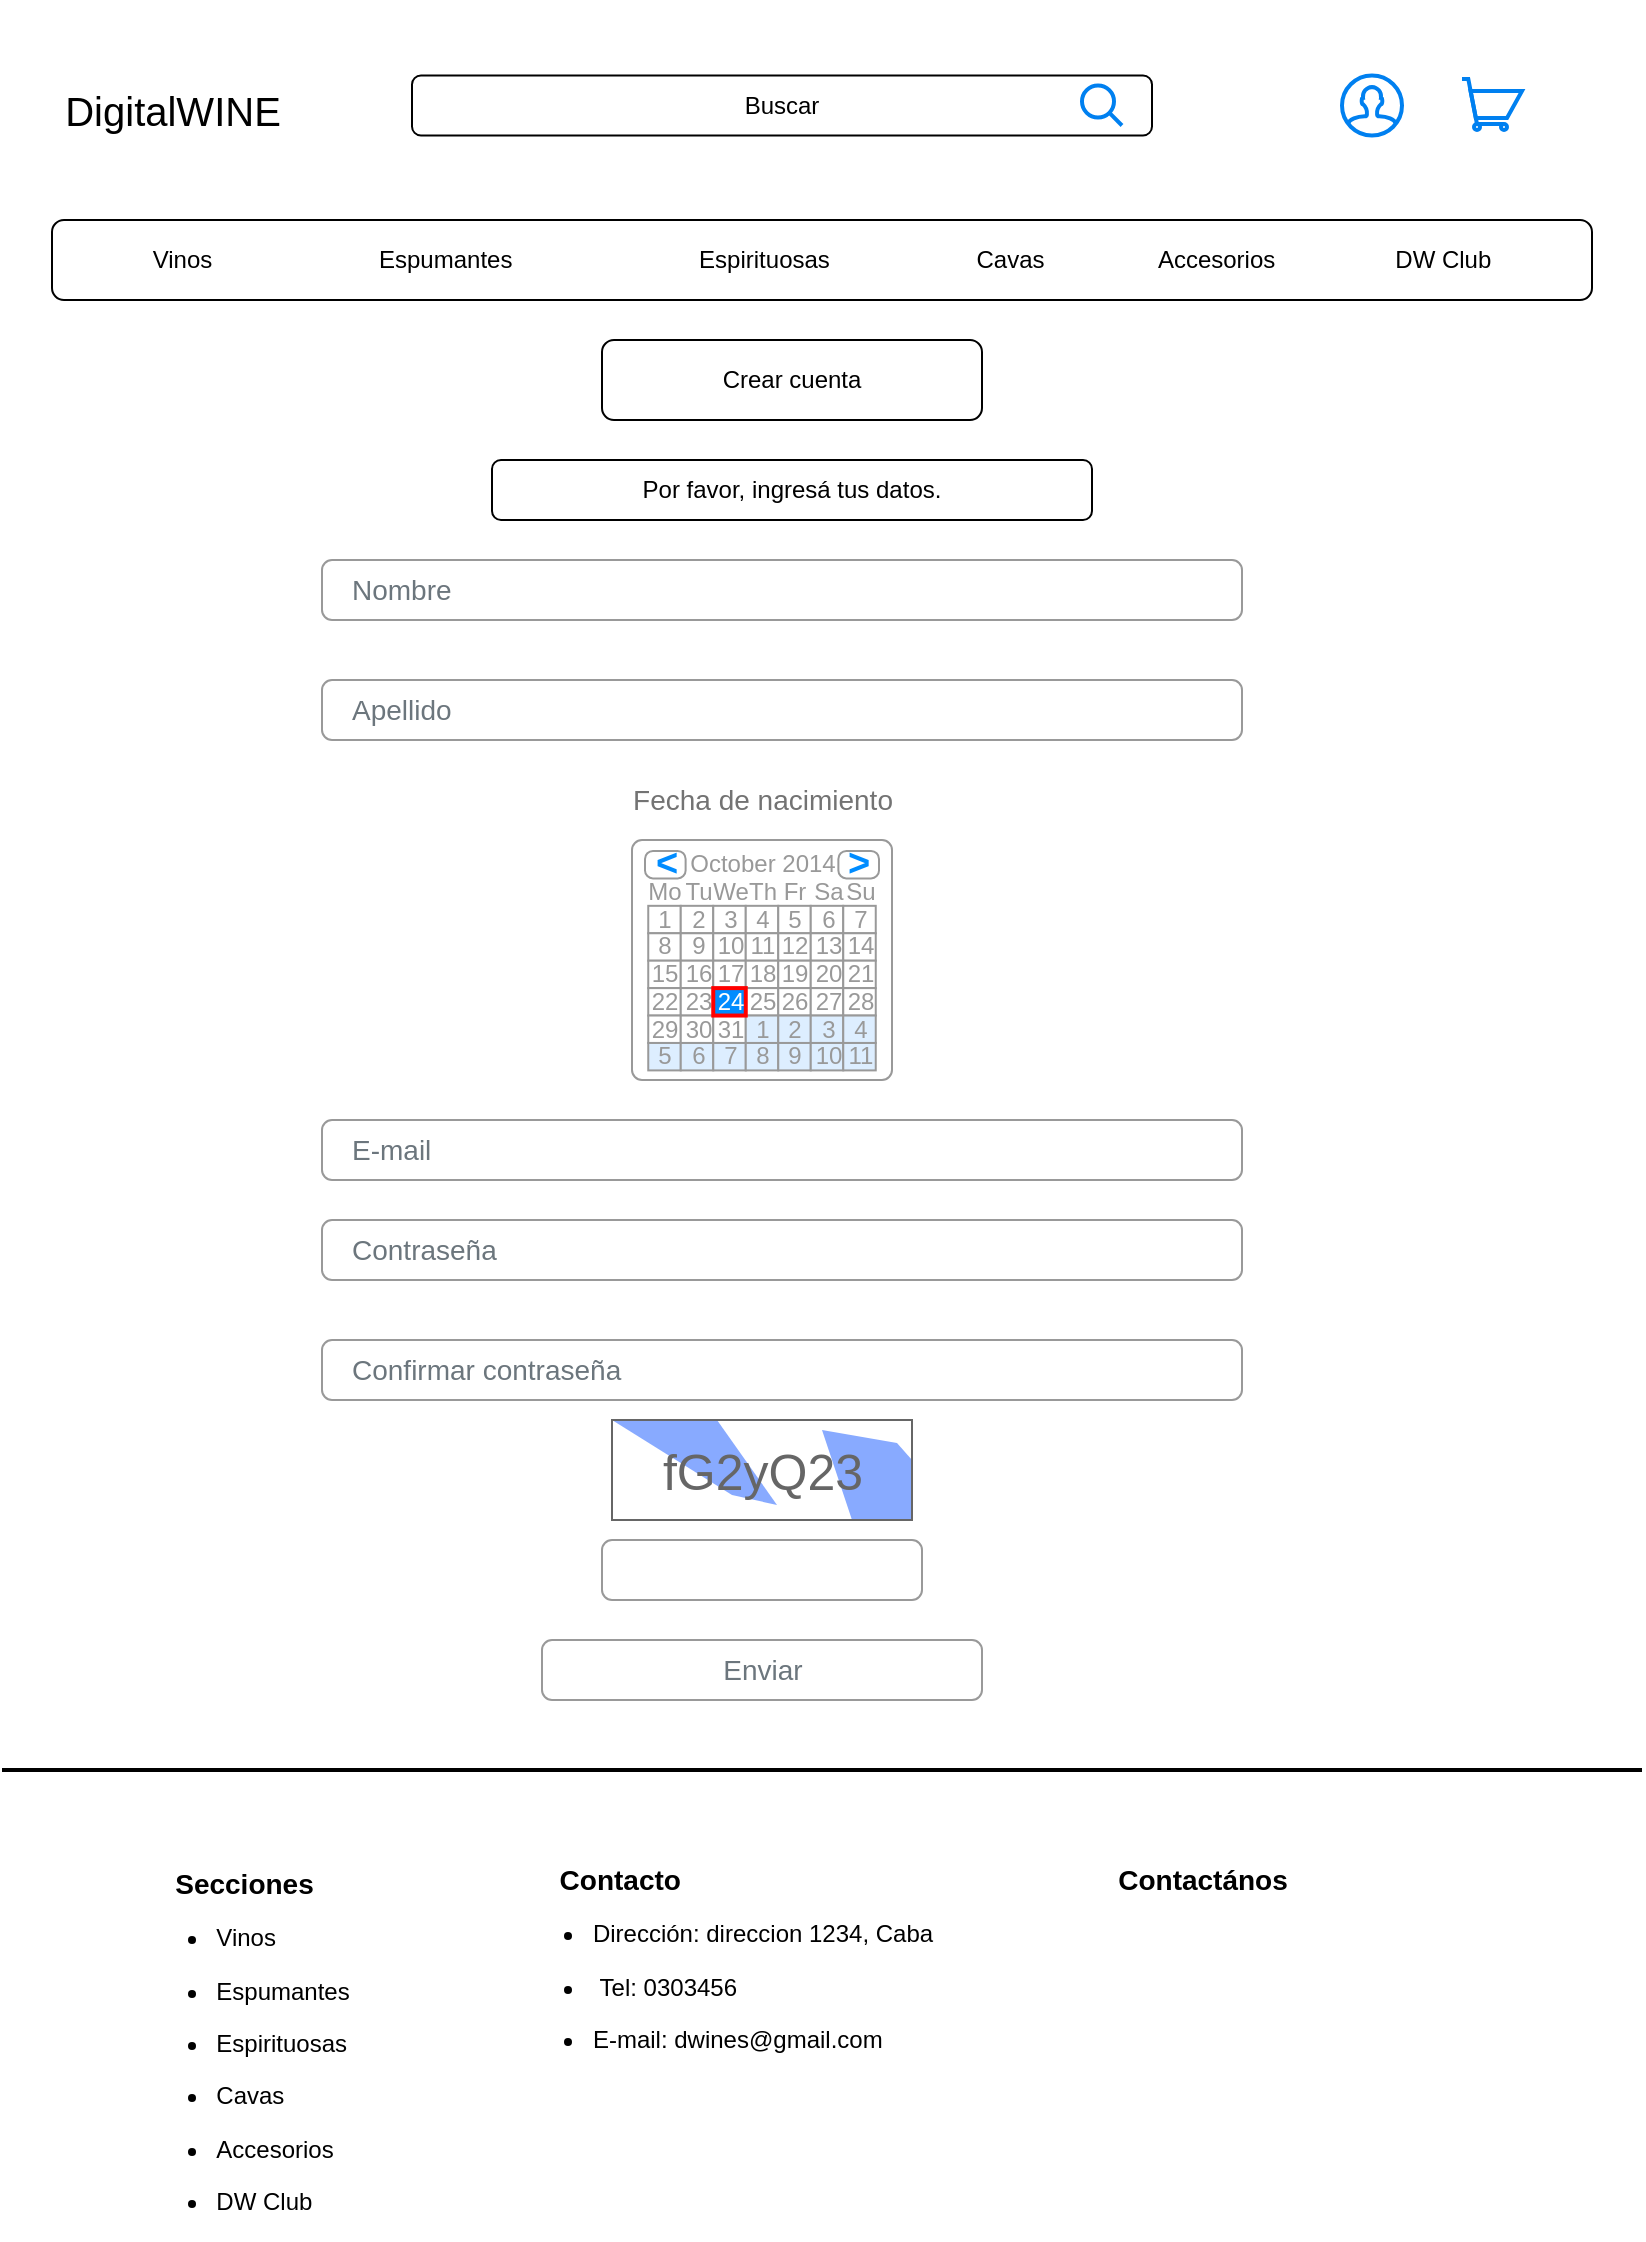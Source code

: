 <mxfile version="13.7.7" type="google"><diagram id="uX_7F3G23CK-1NaL5zkk" name="Page-1"><mxGraphModel dx="1695" dy="450" grid="1" gridSize="10" guides="1" tooltips="1" connect="1" arrows="1" fold="1" page="1" pageScale="1" pageWidth="827" pageHeight="1169" math="0" shadow="0"><root><mxCell id="0"/><mxCell id="1" parent="0"/><mxCell id="Ohx7WnaDfUbPwnBdeVOO-9" value="Crear cuenta" style="rounded=1;whiteSpace=wrap;html=1;" parent="1" vertex="1"><mxGeometry x="300" y="190" width="190" height="40" as="geometry"/></mxCell><mxCell id="Ohx7WnaDfUbPwnBdeVOO-10" value="Por favor, ingresá tus datos." style="rounded=1;whiteSpace=wrap;html=1;" parent="1" vertex="1"><mxGeometry x="245" y="250" width="300" height="30" as="geometry"/></mxCell><mxCell id="Ohx7WnaDfUbPwnBdeVOO-11" value="Nombre" style="html=1;shadow=0;dashed=0;shape=mxgraph.bootstrap.rrect;rSize=5;fillColor=none;strokeColor=#999999;align=left;spacing=15;fontSize=14;fontColor=#6C767D;" parent="1" vertex="1"><mxGeometry x="160" y="300" width="460" height="30" as="geometry"/></mxCell><mxCell id="Ohx7WnaDfUbPwnBdeVOO-12" value="&lt;font style=&quot;vertical-align: inherit&quot;&gt;&lt;font style=&quot;vertical-align: inherit&quot;&gt;Apellido&lt;/font&gt;&lt;/font&gt;" style="html=1;shadow=0;dashed=0;shape=mxgraph.bootstrap.rrect;rSize=5;fillColor=none;strokeColor=#999999;align=left;spacing=15;fontSize=14;fontColor=#6C767D;" parent="1" vertex="1"><mxGeometry x="160" y="360" width="460" height="30" as="geometry"/></mxCell><mxCell id="X_LoDRDnMtSPJP4H3cEc-1" value="E-mail" style="html=1;shadow=0;dashed=0;shape=mxgraph.bootstrap.rrect;rSize=5;fillColor=none;strokeColor=#999999;align=left;spacing=15;fontSize=14;fontColor=#6C767D;" parent="1" vertex="1"><mxGeometry x="160" y="580" width="460" height="30" as="geometry"/></mxCell><mxCell id="X_LoDRDnMtSPJP4H3cEc-3" value="Contraseña" style="html=1;shadow=0;dashed=0;shape=mxgraph.bootstrap.rrect;rSize=5;fillColor=none;strokeColor=#999999;align=left;spacing=15;fontSize=14;fontColor=#6C767D;" parent="1" vertex="1"><mxGeometry x="160" y="630" width="460" height="30" as="geometry"/></mxCell><mxCell id="X_LoDRDnMtSPJP4H3cEc-4" value="Confirmar contraseña" style="html=1;shadow=0;dashed=0;shape=mxgraph.bootstrap.rrect;rSize=5;fillColor=none;strokeColor=#999999;align=left;spacing=15;fontSize=14;fontColor=#6C767D;" parent="1" vertex="1"><mxGeometry x="160" y="690" width="460" height="30" as="geometry"/></mxCell><mxCell id="X_LoDRDnMtSPJP4H3cEc-5" value="Enviar" style="html=1;shadow=0;dashed=0;shape=mxgraph.bootstrap.rrect;rSize=5;fillColor=none;strokeColor=#999999;align=center;spacing=15;fontSize=14;fontColor=#6C767D;" parent="1" vertex="1"><mxGeometry x="270" y="840" width="220" height="30" as="geometry"/></mxCell><mxCell id="VWlo8oXliQKv7Xbw3sRm-1" value="" style="strokeWidth=1;shadow=0;dashed=0;align=center;html=1;shape=mxgraph.mockup.forms.rrect;rSize=5;strokeColor=#999999;fillColor=#ffffff;" parent="1" vertex="1"><mxGeometry x="315" y="440" width="130" height="120" as="geometry"/></mxCell><mxCell id="VWlo8oXliQKv7Xbw3sRm-2" value="October 2014" style="strokeWidth=1;shadow=0;dashed=0;align=center;html=1;shape=mxgraph.mockup.forms.anchor;fontColor=#999999;" parent="VWlo8oXliQKv7Xbw3sRm-1" vertex="1"><mxGeometry x="24.375" y="5.486" width="81.25" height="13.714" as="geometry"/></mxCell><mxCell id="VWlo8oXliQKv7Xbw3sRm-3" value="&lt;" style="strokeWidth=1;shadow=0;dashed=0;align=center;html=1;shape=mxgraph.mockup.forms.rrect;rSize=4;strokeColor=#999999;fontColor=#008cff;fontSize=19;fontStyle=1;" parent="VWlo8oXliQKv7Xbw3sRm-1" vertex="1"><mxGeometry x="6.5" y="5.486" width="20.312" height="13.714" as="geometry"/></mxCell><mxCell id="VWlo8oXliQKv7Xbw3sRm-4" value="&gt;" style="strokeWidth=1;shadow=0;dashed=0;align=center;html=1;shape=mxgraph.mockup.forms.rrect;rSize=4;strokeColor=#999999;fontColor=#008cff;fontSize=19;fontStyle=1;" parent="VWlo8oXliQKv7Xbw3sRm-1" vertex="1"><mxGeometry x="103.188" y="5.486" width="20.312" height="13.714" as="geometry"/></mxCell><mxCell id="VWlo8oXliQKv7Xbw3sRm-5" value="Mo" style="strokeWidth=1;shadow=0;dashed=0;align=center;html=1;shape=mxgraph.mockup.forms.anchor;fontColor=#999999;" parent="VWlo8oXliQKv7Xbw3sRm-1" vertex="1"><mxGeometry x="8.125" y="19.2" width="16.25" height="13.714" as="geometry"/></mxCell><mxCell id="VWlo8oXliQKv7Xbw3sRm-6" value="Tu" style="strokeWidth=1;shadow=0;dashed=0;align=center;html=1;shape=mxgraph.mockup.forms.anchor;fontColor=#999999;" parent="VWlo8oXliQKv7Xbw3sRm-1" vertex="1"><mxGeometry x="24.375" y="19.2" width="16.25" height="13.714" as="geometry"/></mxCell><mxCell id="VWlo8oXliQKv7Xbw3sRm-7" value="We" style="strokeWidth=1;shadow=0;dashed=0;align=center;html=1;shape=mxgraph.mockup.forms.anchor;fontColor=#999999;" parent="VWlo8oXliQKv7Xbw3sRm-1" vertex="1"><mxGeometry x="40.625" y="19.2" width="16.25" height="13.714" as="geometry"/></mxCell><mxCell id="VWlo8oXliQKv7Xbw3sRm-8" value="Th" style="strokeWidth=1;shadow=0;dashed=0;align=center;html=1;shape=mxgraph.mockup.forms.anchor;fontColor=#999999;" parent="VWlo8oXliQKv7Xbw3sRm-1" vertex="1"><mxGeometry x="56.875" y="19.2" width="16.25" height="13.714" as="geometry"/></mxCell><mxCell id="VWlo8oXliQKv7Xbw3sRm-9" value="Fr" style="strokeWidth=1;shadow=0;dashed=0;align=center;html=1;shape=mxgraph.mockup.forms.anchor;fontColor=#999999;" parent="VWlo8oXliQKv7Xbw3sRm-1" vertex="1"><mxGeometry x="73.125" y="19.2" width="16.25" height="13.714" as="geometry"/></mxCell><mxCell id="VWlo8oXliQKv7Xbw3sRm-10" value="Sa" style="strokeWidth=1;shadow=0;dashed=0;align=center;html=1;shape=mxgraph.mockup.forms.anchor;fontColor=#999999;" parent="VWlo8oXliQKv7Xbw3sRm-1" vertex="1"><mxGeometry x="89.375" y="19.2" width="16.25" height="13.714" as="geometry"/></mxCell><mxCell id="VWlo8oXliQKv7Xbw3sRm-11" value="Su" style="strokeWidth=1;shadow=0;dashed=0;align=center;html=1;shape=mxgraph.mockup.forms.anchor;fontColor=#999999;" parent="VWlo8oXliQKv7Xbw3sRm-1" vertex="1"><mxGeometry x="105.625" y="19.2" width="16.25" height="13.714" as="geometry"/></mxCell><mxCell id="VWlo8oXliQKv7Xbw3sRm-12" value="1" style="strokeWidth=1;shadow=0;dashed=0;align=center;html=1;shape=mxgraph.mockup.forms.rrect;rSize=0;strokeColor=#999999;fontColor=#999999;" parent="VWlo8oXliQKv7Xbw3sRm-1" vertex="1"><mxGeometry x="8.125" y="32.914" width="16.25" height="13.714" as="geometry"/></mxCell><mxCell id="VWlo8oXliQKv7Xbw3sRm-13" value="2" style="strokeWidth=1;shadow=0;dashed=0;align=center;html=1;shape=mxgraph.mockup.forms.rrect;rSize=0;strokeColor=#999999;fontColor=#999999;" parent="VWlo8oXliQKv7Xbw3sRm-1" vertex="1"><mxGeometry x="24.375" y="32.914" width="16.25" height="13.714" as="geometry"/></mxCell><mxCell id="VWlo8oXliQKv7Xbw3sRm-14" value="3" style="strokeWidth=1;shadow=0;dashed=0;align=center;html=1;shape=mxgraph.mockup.forms.rrect;rSize=0;strokeColor=#999999;fontColor=#999999;" parent="VWlo8oXliQKv7Xbw3sRm-1" vertex="1"><mxGeometry x="40.625" y="32.914" width="16.25" height="13.714" as="geometry"/></mxCell><mxCell id="VWlo8oXliQKv7Xbw3sRm-15" value="4" style="strokeWidth=1;shadow=0;dashed=0;align=center;html=1;shape=mxgraph.mockup.forms.rrect;rSize=0;strokeColor=#999999;fontColor=#999999;" parent="VWlo8oXliQKv7Xbw3sRm-1" vertex="1"><mxGeometry x="56.875" y="32.914" width="16.25" height="13.714" as="geometry"/></mxCell><mxCell id="VWlo8oXliQKv7Xbw3sRm-16" value="5" style="strokeWidth=1;shadow=0;dashed=0;align=center;html=1;shape=mxgraph.mockup.forms.rrect;rSize=0;strokeColor=#999999;fontColor=#999999;" parent="VWlo8oXliQKv7Xbw3sRm-1" vertex="1"><mxGeometry x="73.125" y="32.914" width="16.25" height="13.714" as="geometry"/></mxCell><mxCell id="VWlo8oXliQKv7Xbw3sRm-17" value="6" style="strokeWidth=1;shadow=0;dashed=0;align=center;html=1;shape=mxgraph.mockup.forms.rrect;rSize=0;strokeColor=#999999;fontColor=#999999;" parent="VWlo8oXliQKv7Xbw3sRm-1" vertex="1"><mxGeometry x="89.375" y="32.914" width="16.25" height="13.714" as="geometry"/></mxCell><mxCell id="VWlo8oXliQKv7Xbw3sRm-18" value="7" style="strokeWidth=1;shadow=0;dashed=0;align=center;html=1;shape=mxgraph.mockup.forms.rrect;rSize=0;strokeColor=#999999;fontColor=#999999;" parent="VWlo8oXliQKv7Xbw3sRm-1" vertex="1"><mxGeometry x="105.625" y="32.914" width="16.25" height="13.714" as="geometry"/></mxCell><mxCell id="VWlo8oXliQKv7Xbw3sRm-19" value="8" style="strokeWidth=1;shadow=0;dashed=0;align=center;html=1;shape=mxgraph.mockup.forms.rrect;rSize=0;strokeColor=#999999;fontColor=#999999;" parent="VWlo8oXliQKv7Xbw3sRm-1" vertex="1"><mxGeometry x="8.125" y="46.629" width="16.25" height="13.714" as="geometry"/></mxCell><mxCell id="VWlo8oXliQKv7Xbw3sRm-20" value="9" style="strokeWidth=1;shadow=0;dashed=0;align=center;html=1;shape=mxgraph.mockup.forms.rrect;rSize=0;strokeColor=#999999;fontColor=#999999;" parent="VWlo8oXliQKv7Xbw3sRm-1" vertex="1"><mxGeometry x="24.375" y="46.629" width="16.25" height="13.714" as="geometry"/></mxCell><mxCell id="VWlo8oXliQKv7Xbw3sRm-21" value="10" style="strokeWidth=1;shadow=0;dashed=0;align=center;html=1;shape=mxgraph.mockup.forms.rrect;rSize=0;strokeColor=#999999;fontColor=#999999;" parent="VWlo8oXliQKv7Xbw3sRm-1" vertex="1"><mxGeometry x="40.625" y="46.629" width="16.25" height="13.714" as="geometry"/></mxCell><mxCell id="VWlo8oXliQKv7Xbw3sRm-22" value="11" style="strokeWidth=1;shadow=0;dashed=0;align=center;html=1;shape=mxgraph.mockup.forms.rrect;rSize=0;strokeColor=#999999;fontColor=#999999;" parent="VWlo8oXliQKv7Xbw3sRm-1" vertex="1"><mxGeometry x="56.875" y="46.629" width="16.25" height="13.714" as="geometry"/></mxCell><mxCell id="VWlo8oXliQKv7Xbw3sRm-23" value="12" style="strokeWidth=1;shadow=0;dashed=0;align=center;html=1;shape=mxgraph.mockup.forms.rrect;rSize=0;strokeColor=#999999;fontColor=#999999;" parent="VWlo8oXliQKv7Xbw3sRm-1" vertex="1"><mxGeometry x="73.125" y="46.629" width="16.25" height="13.714" as="geometry"/></mxCell><mxCell id="VWlo8oXliQKv7Xbw3sRm-24" value="13" style="strokeWidth=1;shadow=0;dashed=0;align=center;html=1;shape=mxgraph.mockup.forms.rrect;rSize=0;strokeColor=#999999;fontColor=#999999;" parent="VWlo8oXliQKv7Xbw3sRm-1" vertex="1"><mxGeometry x="89.375" y="46.629" width="16.25" height="13.714" as="geometry"/></mxCell><mxCell id="VWlo8oXliQKv7Xbw3sRm-25" value="14" style="strokeWidth=1;shadow=0;dashed=0;align=center;html=1;shape=mxgraph.mockup.forms.rrect;rSize=0;strokeColor=#999999;fontColor=#999999;" parent="VWlo8oXliQKv7Xbw3sRm-1" vertex="1"><mxGeometry x="105.625" y="46.629" width="16.25" height="13.714" as="geometry"/></mxCell><mxCell id="VWlo8oXliQKv7Xbw3sRm-26" value="15" style="strokeWidth=1;shadow=0;dashed=0;align=center;html=1;shape=mxgraph.mockup.forms.rrect;rSize=0;strokeColor=#999999;fontColor=#999999;" parent="VWlo8oXliQKv7Xbw3sRm-1" vertex="1"><mxGeometry x="8.125" y="60.343" width="16.25" height="13.714" as="geometry"/></mxCell><mxCell id="VWlo8oXliQKv7Xbw3sRm-27" value="16" style="strokeWidth=1;shadow=0;dashed=0;align=center;html=1;shape=mxgraph.mockup.forms.rrect;rSize=0;strokeColor=#999999;fontColor=#999999;" parent="VWlo8oXliQKv7Xbw3sRm-1" vertex="1"><mxGeometry x="24.375" y="60.343" width="16.25" height="13.714" as="geometry"/></mxCell><mxCell id="VWlo8oXliQKv7Xbw3sRm-28" value="17" style="strokeWidth=1;shadow=0;dashed=0;align=center;html=1;shape=mxgraph.mockup.forms.rrect;rSize=0;strokeColor=#999999;fontColor=#999999;" parent="VWlo8oXliQKv7Xbw3sRm-1" vertex="1"><mxGeometry x="40.625" y="60.343" width="16.25" height="13.714" as="geometry"/></mxCell><mxCell id="VWlo8oXliQKv7Xbw3sRm-29" value="18" style="strokeWidth=1;shadow=0;dashed=0;align=center;html=1;shape=mxgraph.mockup.forms.rrect;rSize=0;strokeColor=#999999;fontColor=#999999;" parent="VWlo8oXliQKv7Xbw3sRm-1" vertex="1"><mxGeometry x="56.875" y="60.343" width="16.25" height="13.714" as="geometry"/></mxCell><mxCell id="VWlo8oXliQKv7Xbw3sRm-30" value="19" style="strokeWidth=1;shadow=0;dashed=0;align=center;html=1;shape=mxgraph.mockup.forms.rrect;rSize=0;strokeColor=#999999;fontColor=#999999;" parent="VWlo8oXliQKv7Xbw3sRm-1" vertex="1"><mxGeometry x="73.125" y="60.343" width="16.25" height="13.714" as="geometry"/></mxCell><mxCell id="VWlo8oXliQKv7Xbw3sRm-31" value="20" style="strokeWidth=1;shadow=0;dashed=0;align=center;html=1;shape=mxgraph.mockup.forms.rrect;rSize=0;strokeColor=#999999;fontColor=#999999;" parent="VWlo8oXliQKv7Xbw3sRm-1" vertex="1"><mxGeometry x="89.375" y="60.343" width="16.25" height="13.714" as="geometry"/></mxCell><mxCell id="VWlo8oXliQKv7Xbw3sRm-32" value="21" style="strokeWidth=1;shadow=0;dashed=0;align=center;html=1;shape=mxgraph.mockup.forms.rrect;rSize=0;strokeColor=#999999;fontColor=#999999;" parent="VWlo8oXliQKv7Xbw3sRm-1" vertex="1"><mxGeometry x="105.625" y="60.343" width="16.25" height="13.714" as="geometry"/></mxCell><mxCell id="VWlo8oXliQKv7Xbw3sRm-33" value="22" style="strokeWidth=1;shadow=0;dashed=0;align=center;html=1;shape=mxgraph.mockup.forms.rrect;rSize=0;strokeColor=#999999;fontColor=#999999;" parent="VWlo8oXliQKv7Xbw3sRm-1" vertex="1"><mxGeometry x="8.125" y="74.057" width="16.25" height="13.714" as="geometry"/></mxCell><mxCell id="VWlo8oXliQKv7Xbw3sRm-34" value="23" style="strokeWidth=1;shadow=0;dashed=0;align=center;html=1;shape=mxgraph.mockup.forms.rrect;rSize=0;strokeColor=#999999;fontColor=#999999;" parent="VWlo8oXliQKv7Xbw3sRm-1" vertex="1"><mxGeometry x="24.375" y="74.057" width="16.25" height="13.714" as="geometry"/></mxCell><mxCell id="VWlo8oXliQKv7Xbw3sRm-35" value="25" style="strokeWidth=1;shadow=0;dashed=0;align=center;html=1;shape=mxgraph.mockup.forms.rrect;rSize=0;strokeColor=#999999;fontColor=#999999;" parent="VWlo8oXliQKv7Xbw3sRm-1" vertex="1"><mxGeometry x="56.875" y="74.057" width="16.25" height="13.714" as="geometry"/></mxCell><mxCell id="VWlo8oXliQKv7Xbw3sRm-36" value="26" style="strokeWidth=1;shadow=0;dashed=0;align=center;html=1;shape=mxgraph.mockup.forms.rrect;rSize=0;strokeColor=#999999;fontColor=#999999;" parent="VWlo8oXliQKv7Xbw3sRm-1" vertex="1"><mxGeometry x="73.125" y="74.057" width="16.25" height="13.714" as="geometry"/></mxCell><mxCell id="VWlo8oXliQKv7Xbw3sRm-37" value="27" style="strokeWidth=1;shadow=0;dashed=0;align=center;html=1;shape=mxgraph.mockup.forms.rrect;rSize=0;strokeColor=#999999;fontColor=#999999;" parent="VWlo8oXliQKv7Xbw3sRm-1" vertex="1"><mxGeometry x="89.375" y="74.057" width="16.25" height="13.714" as="geometry"/></mxCell><mxCell id="VWlo8oXliQKv7Xbw3sRm-38" value="28" style="strokeWidth=1;shadow=0;dashed=0;align=center;html=1;shape=mxgraph.mockup.forms.rrect;rSize=0;strokeColor=#999999;fontColor=#999999;" parent="VWlo8oXliQKv7Xbw3sRm-1" vertex="1"><mxGeometry x="105.625" y="74.057" width="16.25" height="13.714" as="geometry"/></mxCell><mxCell id="VWlo8oXliQKv7Xbw3sRm-39" value="29" style="strokeWidth=1;shadow=0;dashed=0;align=center;html=1;shape=mxgraph.mockup.forms.rrect;rSize=0;strokeColor=#999999;fontColor=#999999;" parent="VWlo8oXliQKv7Xbw3sRm-1" vertex="1"><mxGeometry x="8.125" y="87.771" width="16.25" height="13.714" as="geometry"/></mxCell><mxCell id="VWlo8oXliQKv7Xbw3sRm-40" value="30" style="strokeWidth=1;shadow=0;dashed=0;align=center;html=1;shape=mxgraph.mockup.forms.rrect;rSize=0;strokeColor=#999999;fontColor=#999999;" parent="VWlo8oXliQKv7Xbw3sRm-1" vertex="1"><mxGeometry x="24.375" y="87.771" width="16.25" height="13.714" as="geometry"/></mxCell><mxCell id="VWlo8oXliQKv7Xbw3sRm-41" value="31" style="strokeWidth=1;shadow=0;dashed=0;align=center;html=1;shape=mxgraph.mockup.forms.rrect;rSize=0;strokeColor=#999999;fontColor=#999999;" parent="VWlo8oXliQKv7Xbw3sRm-1" vertex="1"><mxGeometry x="40.625" y="87.771" width="16.25" height="13.714" as="geometry"/></mxCell><mxCell id="VWlo8oXliQKv7Xbw3sRm-42" value="1" style="strokeWidth=1;shadow=0;dashed=0;align=center;html=1;shape=mxgraph.mockup.forms.rrect;rSize=0;strokeColor=#999999;fontColor=#999999;fillColor=#ddeeff;" parent="VWlo8oXliQKv7Xbw3sRm-1" vertex="1"><mxGeometry x="56.875" y="87.771" width="16.25" height="13.714" as="geometry"/></mxCell><mxCell id="VWlo8oXliQKv7Xbw3sRm-43" value="2" style="strokeWidth=1;shadow=0;dashed=0;align=center;html=1;shape=mxgraph.mockup.forms.rrect;rSize=0;strokeColor=#999999;fontColor=#999999;fillColor=#ddeeff;" parent="VWlo8oXliQKv7Xbw3sRm-1" vertex="1"><mxGeometry x="73.125" y="87.771" width="16.25" height="13.714" as="geometry"/></mxCell><mxCell id="VWlo8oXliQKv7Xbw3sRm-44" value="3" style="strokeWidth=1;shadow=0;dashed=0;align=center;html=1;shape=mxgraph.mockup.forms.rrect;rSize=0;strokeColor=#999999;fontColor=#999999;fillColor=#ddeeff;" parent="VWlo8oXliQKv7Xbw3sRm-1" vertex="1"><mxGeometry x="89.375" y="87.771" width="16.25" height="13.714" as="geometry"/></mxCell><mxCell id="VWlo8oXliQKv7Xbw3sRm-45" value="4" style="strokeWidth=1;shadow=0;dashed=0;align=center;html=1;shape=mxgraph.mockup.forms.rrect;rSize=0;strokeColor=#999999;fontColor=#999999;fillColor=#ddeeff;" parent="VWlo8oXliQKv7Xbw3sRm-1" vertex="1"><mxGeometry x="105.625" y="87.771" width="16.25" height="13.714" as="geometry"/></mxCell><mxCell id="VWlo8oXliQKv7Xbw3sRm-46" value="5" style="strokeWidth=1;shadow=0;dashed=0;align=center;html=1;shape=mxgraph.mockup.forms.rrect;rSize=0;strokeColor=#999999;fontColor=#999999;fillColor=#ddeeff;" parent="VWlo8oXliQKv7Xbw3sRm-1" vertex="1"><mxGeometry x="8.125" y="101.486" width="16.25" height="13.714" as="geometry"/></mxCell><mxCell id="VWlo8oXliQKv7Xbw3sRm-47" value="6" style="strokeWidth=1;shadow=0;dashed=0;align=center;html=1;shape=mxgraph.mockup.forms.rrect;rSize=0;strokeColor=#999999;fontColor=#999999;fillColor=#ddeeff;" parent="VWlo8oXliQKv7Xbw3sRm-1" vertex="1"><mxGeometry x="24.375" y="101.486" width="16.25" height="13.714" as="geometry"/></mxCell><mxCell id="VWlo8oXliQKv7Xbw3sRm-48" value="7" style="strokeWidth=1;shadow=0;dashed=0;align=center;html=1;shape=mxgraph.mockup.forms.rrect;rSize=0;strokeColor=#999999;fontColor=#999999;fillColor=#ddeeff;" parent="VWlo8oXliQKv7Xbw3sRm-1" vertex="1"><mxGeometry x="40.625" y="101.486" width="16.25" height="13.714" as="geometry"/></mxCell><mxCell id="VWlo8oXliQKv7Xbw3sRm-49" value="8" style="strokeWidth=1;shadow=0;dashed=0;align=center;html=1;shape=mxgraph.mockup.forms.rrect;rSize=0;strokeColor=#999999;fontColor=#999999;fillColor=#ddeeff;" parent="VWlo8oXliQKv7Xbw3sRm-1" vertex="1"><mxGeometry x="56.875" y="101.486" width="16.25" height="13.714" as="geometry"/></mxCell><mxCell id="VWlo8oXliQKv7Xbw3sRm-50" value="9" style="strokeWidth=1;shadow=0;dashed=0;align=center;html=1;shape=mxgraph.mockup.forms.rrect;rSize=0;strokeColor=#999999;fontColor=#999999;fillColor=#ddeeff;" parent="VWlo8oXliQKv7Xbw3sRm-1" vertex="1"><mxGeometry x="73.125" y="101.486" width="16.25" height="13.714" as="geometry"/></mxCell><mxCell id="VWlo8oXliQKv7Xbw3sRm-51" value="10" style="strokeWidth=1;shadow=0;dashed=0;align=center;html=1;shape=mxgraph.mockup.forms.rrect;rSize=0;strokeColor=#999999;fontColor=#999999;fillColor=#ddeeff;" parent="VWlo8oXliQKv7Xbw3sRm-1" vertex="1"><mxGeometry x="89.375" y="101.486" width="16.25" height="13.714" as="geometry"/></mxCell><mxCell id="VWlo8oXliQKv7Xbw3sRm-52" value="11" style="strokeWidth=1;shadow=0;dashed=0;align=center;html=1;shape=mxgraph.mockup.forms.rrect;rSize=0;strokeColor=#999999;fontColor=#999999;fillColor=#ddeeff;" parent="VWlo8oXliQKv7Xbw3sRm-1" vertex="1"><mxGeometry x="105.625" y="101.486" width="16.25" height="13.714" as="geometry"/></mxCell><mxCell id="VWlo8oXliQKv7Xbw3sRm-53" value="24" style="strokeWidth=1;shadow=0;dashed=0;align=center;html=1;shape=mxgraph.mockup.forms.rrect;rSize=0;strokeColor=#ff0000;fontColor=#ffffff;strokeWidth=2;fillColor=#008cff;" parent="VWlo8oXliQKv7Xbw3sRm-1" vertex="1"><mxGeometry x="40.625" y="74.057" width="16.25" height="13.714" as="geometry"/></mxCell><mxCell id="VWlo8oXliQKv7Xbw3sRm-54" value="&lt;font style=&quot;vertical-align: inherit ; font-size: 14px&quot;&gt;&lt;font style=&quot;vertical-align: inherit ; font-size: 14px&quot;&gt;&lt;font style=&quot;vertical-align: inherit ; font-size: 14px&quot;&gt;&lt;font style=&quot;vertical-align: inherit ; font-size: 14px&quot; color=&quot;#737373&quot;&gt;Fecha de nacimiento&lt;/font&gt;&lt;/font&gt;&lt;/font&gt;&lt;/font&gt;" style="text;html=1;align=center;verticalAlign=middle;resizable=0;points=[];autosize=1;" parent="1" vertex="1"><mxGeometry x="305" y="410" width="150" height="20" as="geometry"/></mxCell><mxCell id="VWlo8oXliQKv7Xbw3sRm-55" value="fG2yQ23" style="strokeWidth=1;shadow=0;dashed=0;align=center;html=1;shape=mxgraph.mockup.text.captcha;fontColor=#666666;fontSize=25;strokeColor=#666666;mainText=" parent="1" vertex="1"><mxGeometry x="305" y="730" width="150" height="50" as="geometry"/></mxCell><mxCell id="VWlo8oXliQKv7Xbw3sRm-57" value="" style="shape=image;html=1;verticalAlign=top;verticalLabelPosition=bottom;labelBackgroundColor=#ffffff;imageAspect=0;aspect=fixed;image=https://cdn1.iconfinder.com/data/icons/MetroStation-PNG/128/MB__Dw.png" parent="1" vertex="1"><mxGeometry x="10" y="1010" width="50" height="50" as="geometry"/></mxCell><mxCell id="VWlo8oXliQKv7Xbw3sRm-58" value="" style="line;strokeWidth=2;html=1;" parent="1" vertex="1"><mxGeometry y="900" width="820" height="10" as="geometry"/></mxCell><mxCell id="VWlo8oXliQKv7Xbw3sRm-59" value="&amp;nbsp; &amp;nbsp;&lt;br&gt;&lt;br&gt;&lt;br&gt;&lt;div style=&quot;text-align: left&quot;&gt;&lt;span style=&quot;font-size: 14px&quot;&gt;&amp;nbsp; &amp;nbsp; &amp;nbsp;&lt;/span&gt;&lt;b style=&quot;font-size: 14px&quot;&gt;Secciones&lt;/b&gt;&lt;/div&gt;&lt;ul&gt;&lt;li style=&quot;text-align: left&quot;&gt;Vinos&lt;/li&gt;&lt;/ul&gt;&lt;ul&gt;&lt;li style=&quot;text-align: left&quot;&gt;Espumantes&lt;/li&gt;&lt;/ul&gt;&lt;ul&gt;&lt;li style=&quot;text-align: left&quot;&gt;Espirituosas&lt;/li&gt;&lt;/ul&gt;&lt;ul&gt;&lt;li style=&quot;text-align: left&quot;&gt;Cavas&lt;/li&gt;&lt;/ul&gt;&lt;ul&gt;&lt;li style=&quot;text-align: left&quot;&gt;Accesorios&lt;/li&gt;&lt;/ul&gt;&lt;ul&gt;&lt;li style=&quot;text-align: left&quot;&gt;DW Club&lt;/li&gt;&lt;/ul&gt;" style="text;html=1;align=center;verticalAlign=middle;resizable=0;points=[];autosize=1;" parent="1" vertex="1"><mxGeometry x="60" y="910" width="120" height="230" as="geometry"/></mxCell><mxCell id="VWlo8oXliQKv7Xbw3sRm-60" value="&lt;div style=&quot;text-align: left&quot;&gt;&lt;b style=&quot;font-size: 14px&quot;&gt;&amp;nbsp; &amp;nbsp; &amp;nbsp; Contacto&lt;/b&gt;&lt;/div&gt;&lt;span&gt;&lt;ul&gt;&lt;li style=&quot;text-align: justify&quot;&gt;&lt;span&gt;Dirección: direccion 1234, Caba&lt;/span&gt;&lt;/li&gt;&lt;/ul&gt;&lt;/span&gt;&lt;ul&gt;&lt;li style=&quot;text-align: justify&quot;&gt;&amp;nbsp;&lt;span&gt;Tel: 0303456&lt;/span&gt;&lt;/li&gt;&lt;/ul&gt;&lt;ul&gt;&lt;li style=&quot;text-align: justify&quot;&gt;&lt;span&gt;E-mail: dwines@gmail.com&lt;/span&gt;&lt;/li&gt;&lt;/ul&gt;" style="text;html=1;align=center;verticalAlign=middle;resizable=0;points=[];autosize=1;" parent="1" vertex="1"><mxGeometry x="245" y="950" width="230" height="110" as="geometry"/></mxCell><mxCell id="VWlo8oXliQKv7Xbw3sRm-61" value="&amp;nbsp; &amp;nbsp; &amp;nbsp; &lt;font style=&quot;font-size: 14px&quot;&gt;&lt;b&gt;Contactános&lt;/b&gt;&lt;/font&gt;" style="text;html=1;align=center;verticalAlign=middle;resizable=0;points=[];autosize=1;" parent="1" vertex="1"><mxGeometry x="530" y="950" width="120" height="20" as="geometry"/></mxCell><mxCell id="VWlo8oXliQKv7Xbw3sRm-69" value="" style="shape=image;html=1;verticalAlign=top;verticalLabelPosition=bottom;labelBackgroundColor=#ffffff;imageAspect=0;aspect=fixed;image=https://cdn2.iconfinder.com/data/icons/black-white-social-media/32/online_social_media_facebook-128.png" parent="1" vertex="1"><mxGeometry x="560" y="990" width="30" height="30" as="geometry"/></mxCell><mxCell id="VWlo8oXliQKv7Xbw3sRm-70" value="" style="shape=image;html=1;verticalAlign=top;verticalLabelPosition=bottom;labelBackgroundColor=#ffffff;imageAspect=0;aspect=fixed;image=https://cdn3.iconfinder.com/data/icons/transparent-on-dark-grey/500/icon-04-128.png" parent="1" vertex="1"><mxGeometry x="600" y="988.88" width="32.25" height="32.25" as="geometry"/></mxCell><mxCell id="VWlo8oXliQKv7Xbw3sRm-71" value="" style="shape=image;html=1;verticalAlign=top;verticalLabelPosition=bottom;labelBackgroundColor=#ffffff;imageAspect=0;aspect=fixed;image=https://cdn2.iconfinder.com/data/icons/black-white-social-media/64/social_media_logo_whatsapp-128.png" parent="1" vertex="1"><mxGeometry x="637.75" y="987.75" width="32.25" height="32.25" as="geometry"/></mxCell><mxCell id="VWlo8oXliQKv7Xbw3sRm-76" value="" style="html=1;shadow=0;dashed=0;shape=mxgraph.bootstrap.rrect;rSize=5;fillColor=none;strokeColor=#999999;align=center;spacing=15;fontSize=14;fontColor=#6C767D;" parent="1" vertex="1"><mxGeometry x="300" y="790" width="160" height="30" as="geometry"/></mxCell><mxCell id="5n2QAY0u1lpQI5OPcwWN-1" value="" style="group" vertex="1" connectable="0" parent="1"><mxGeometry x="25" y="20" width="770" height="150" as="geometry"/></mxCell><mxCell id="Ohx7WnaDfUbPwnBdeVOO-4" value="Buscar" style="rounded=1;whiteSpace=wrap;html=1;" parent="5n2QAY0u1lpQI5OPcwWN-1" vertex="1"><mxGeometry x="180" y="37.75" width="370" height="30" as="geometry"/></mxCell><mxCell id="Ohx7WnaDfUbPwnBdeVOO-5" value="" style="html=1;verticalLabelPosition=bottom;align=center;labelBackgroundColor=#ffffff;verticalAlign=top;strokeWidth=2;strokeColor=#0080F0;shadow=0;dashed=0;shape=mxgraph.ios7.icons.looking_glass;" parent="5n2QAY0u1lpQI5OPcwWN-1" vertex="1"><mxGeometry x="515" y="42.75" width="20" height="20" as="geometry"/></mxCell><mxCell id="Ohx7WnaDfUbPwnBdeVOO-6" value="" style="html=1;verticalLabelPosition=bottom;align=center;labelBackgroundColor=#ffffff;verticalAlign=top;strokeWidth=2;strokeColor=#0080F0;shadow=0;dashed=0;shape=mxgraph.ios7.icons.user;" parent="5n2QAY0u1lpQI5OPcwWN-1" vertex="1"><mxGeometry x="645" y="37.75" width="30" height="30" as="geometry"/></mxCell><mxCell id="Ohx7WnaDfUbPwnBdeVOO-7" value="" style="html=1;verticalLabelPosition=bottom;align=center;labelBackgroundColor=#ffffff;verticalAlign=top;strokeWidth=2;strokeColor=#0080F0;shadow=0;dashed=0;shape=mxgraph.ios7.icons.shopping_cart;" parent="5n2QAY0u1lpQI5OPcwWN-1" vertex="1"><mxGeometry x="705" y="39.5" width="30" height="25.5" as="geometry"/></mxCell><mxCell id="Ohx7WnaDfUbPwnBdeVOO-8" value="Vinos&amp;nbsp; &amp;nbsp; &amp;nbsp; &amp;nbsp; &amp;nbsp; &amp;nbsp; &amp;nbsp; &amp;nbsp; &amp;nbsp; &amp;nbsp; &amp;nbsp; &amp;nbsp; &amp;nbsp;Espumantes&amp;nbsp; &amp;nbsp; &amp;nbsp; &amp;nbsp; &amp;nbsp; &amp;nbsp; &amp;nbsp; &amp;nbsp; &amp;nbsp; &amp;nbsp; &amp;nbsp; &amp;nbsp; &amp;nbsp; &amp;nbsp; Espirituosas&amp;nbsp; &amp;nbsp; &amp;nbsp; &amp;nbsp; &amp;nbsp; &amp;nbsp; &amp;nbsp; &amp;nbsp; &amp;nbsp; &amp;nbsp; &amp;nbsp; Cavas&amp;nbsp; &amp;nbsp; &amp;nbsp; &amp;nbsp; &amp;nbsp; &amp;nbsp; &amp;nbsp; &amp;nbsp; &amp;nbsp;Accesorios&amp;nbsp; &amp;nbsp; &amp;nbsp; &amp;nbsp; &amp;nbsp; &amp;nbsp; &amp;nbsp; &amp;nbsp; &amp;nbsp; DW Club" style="rounded=1;whiteSpace=wrap;html=1;" parent="5n2QAY0u1lpQI5OPcwWN-1" vertex="1"><mxGeometry y="110" width="770" height="40" as="geometry"/></mxCell><mxCell id="VWlo8oXliQKv7Xbw3sRm-66" value="" style="shape=image;html=1;verticalAlign=top;verticalLabelPosition=bottom;labelBackgroundColor=#ffffff;imageAspect=0;aspect=fixed;image=https://cdn2.iconfinder.com/data/icons/black-white-social-media/32/online_social_media_facebook-128.png" parent="5n2QAY0u1lpQI5OPcwWN-1" vertex="1"><mxGeometry x="8.88" width="26.12" height="26.12" as="geometry"/></mxCell><mxCell id="VWlo8oXliQKv7Xbw3sRm-67" value="" style="shape=image;html=1;verticalAlign=top;verticalLabelPosition=bottom;labelBackgroundColor=#ffffff;imageAspect=0;aspect=fixed;image=https://cdn3.iconfinder.com/data/icons/transparent-on-dark-grey/500/icon-04-128.png" parent="5n2QAY0u1lpQI5OPcwWN-1" vertex="1"><mxGeometry x="41.94" width="26.12" height="26.12" as="geometry"/></mxCell><mxCell id="VWlo8oXliQKv7Xbw3sRm-68" value="" style="shape=image;html=1;verticalAlign=top;verticalLabelPosition=bottom;labelBackgroundColor=#ffffff;imageAspect=0;aspect=fixed;image=https://cdn2.iconfinder.com/data/icons/black-white-social-media/64/social_media_logo_whatsapp-128.png" parent="5n2QAY0u1lpQI5OPcwWN-1" vertex="1"><mxGeometry x="75" width="26.12" height="26.12" as="geometry"/></mxCell><mxCell id="VWlo8oXliQKv7Xbw3sRm-75" value="&lt;font style=&quot;font-size: 20px&quot;&gt;DigitalWINE&lt;/font&gt;" style="text;html=1;align=center;verticalAlign=middle;resizable=0;points=[];autosize=1;" parent="5n2QAY0u1lpQI5OPcwWN-1" vertex="1"><mxGeometry y="45" width="120" height="20" as="geometry"/></mxCell></root></mxGraphModel></diagram></mxfile>